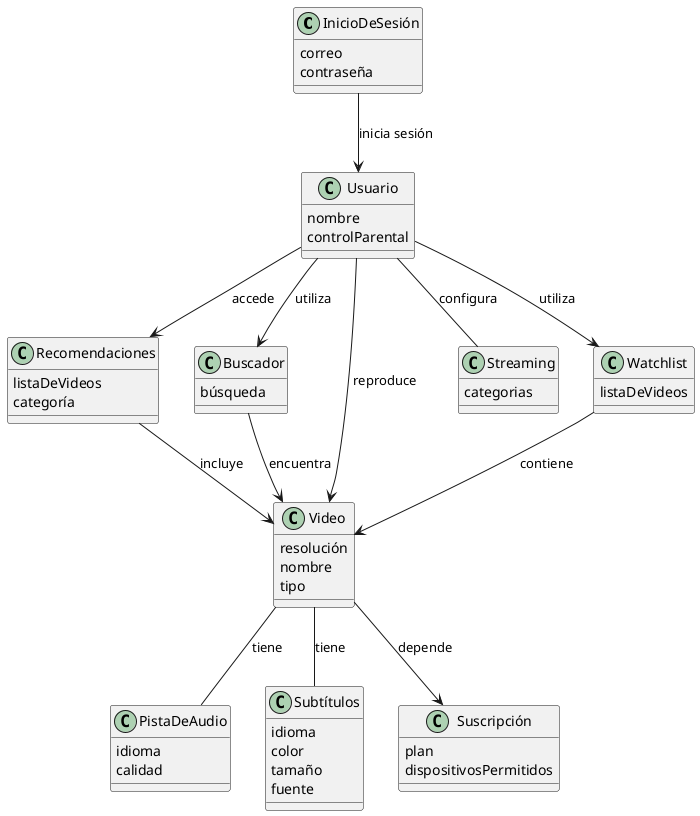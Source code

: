 @startuml diagramaDeClasesMejora1

class InicioDeSesión {
    correo
    contraseña
}

class Usuario {
    nombre
    controlParental
}

class Recomendaciones {
    listaDeVideos
    categoría
}

class Buscador {
    búsqueda
}

class Video {
    resolución
    nombre
    tipo
}

class PistaDeAudio {
    idioma
    calidad
}

class Subtítulos {
    idioma
    color
    tamaño
    fuente
}

class Streaming {
    categorias
}

class Watchlist {
    listaDeVideos
}

class Suscripción {
    plan
    dispositivosPermitidos
}

InicioDeSesión --> Usuario : inicia sesión
Usuario --> Recomendaciones : accede
Usuario --> Watchlist : utiliza
Usuario -- Streaming : configura
Usuario --> Buscador : utiliza
Usuario --> Video : reproduce

Recomendaciones --> Video : incluye
Watchlist --> Video : contiene
Buscador --> Video : encuentra

Video -- PistaDeAudio : tiene
Video -- Subtítulos : tiene
Video --> Suscripción : depende


@enduml